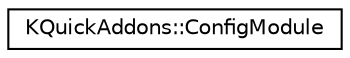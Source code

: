 digraph "Graphical Class Hierarchy"
{
  edge [fontname="Helvetica",fontsize="10",labelfontname="Helvetica",labelfontsize="10"];
  node [fontname="Helvetica",fontsize="10",shape=record];
  rankdir="LR";
  Node0 [label="KQuickAddons::ConfigModule",height=0.2,width=0.4,color="black", fillcolor="white", style="filled",URL="$classKQuickAddons_1_1ConfigModule.html",tooltip="The base class for configuration modules. "];
}
